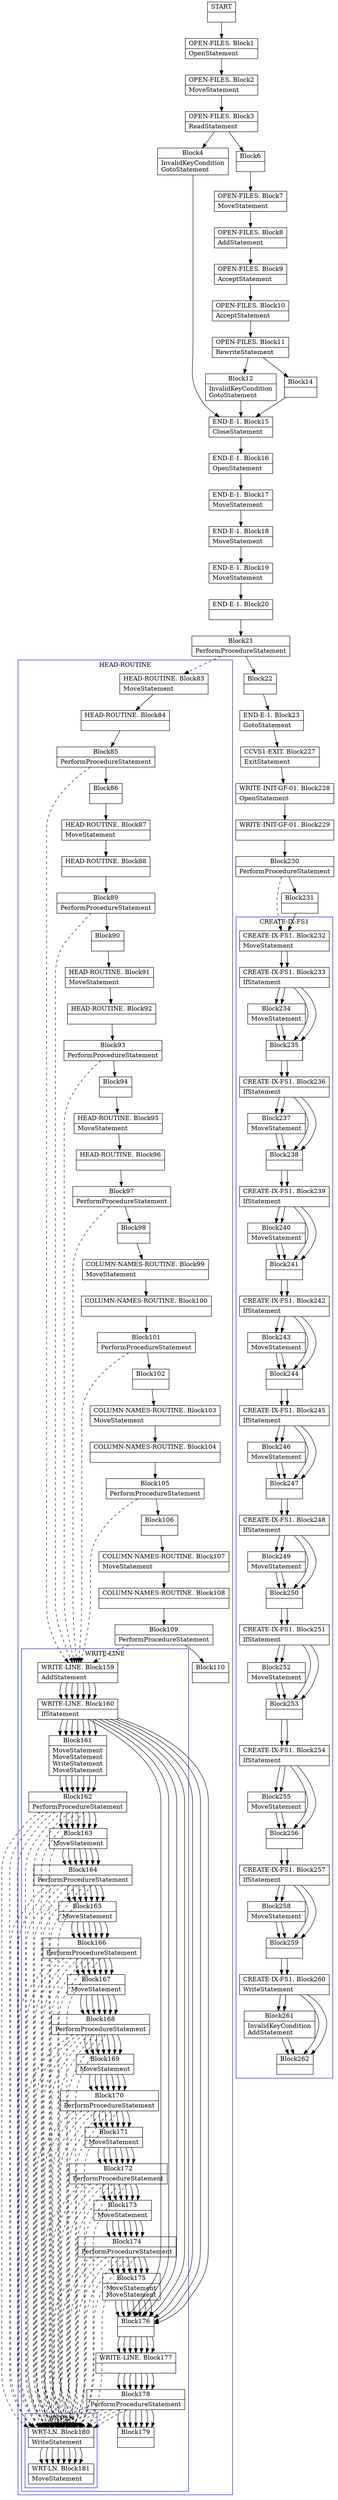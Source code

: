 digraph Cfg {
compound=true;
node [
shape = "record"
]

edge [
arrowtail = "empty"
]
Block0 [
label = "{START|}"
]
Block1 [
label = "{OPEN-FILES. Block1|OpenStatement\l}"
]
Block2 [
label = "{OPEN-FILES. Block2|MoveStatement\l}"
]
Block3 [
label = "{OPEN-FILES. Block3|ReadStatement\l}"
]
Block4 [
label = "{Block4|InvalidKeyCondition\lGotoStatement\l}"
]
Block15 [
label = "{END-E-1. Block15|CloseStatement\l}"
]
Block16 [
label = "{END-E-1. Block16|OpenStatement\l}"
]
Block17 [
label = "{END-E-1. Block17|MoveStatement\l}"
]
Block18 [
label = "{END-E-1. Block18|MoveStatement\l}"
]
Block19 [
label = "{END-E-1. Block19|MoveStatement\l}"
]
Block20 [
label = "{END-E-1. Block20|}"
]
Block21 [
label = "{Block21|PerformProcedureStatement\l}"
]
subgraph cluster_1{
color = blue;
label = "HEAD-ROUTINE";
Block83 [
label = "{HEAD-ROUTINE. Block83|MoveStatement\l}"
]
Block84 [
label = "{HEAD-ROUTINE. Block84|}"
]
Block85 [
label = "{Block85|PerformProcedureStatement\l}"
]
subgraph cluster_7{
color = blue;
label = "WRITE-LINE";
Block159 [
label = "{WRITE-LINE. Block159|AddStatement\l}"
]
Block160 [
label = "{WRITE-LINE. Block160|IfStatement\l}"
]
Block161 [
label = "{Block161|MoveStatement\lMoveStatement\lWriteStatement\lMoveStatement\l}"
]
Block162 [
label = "{Block162|PerformProcedureStatement\l}"
]
subgraph cluster_21{
color = blue;
label = "WRT-LN";
Block180 [
label = "{WRT-LN. Block180|WriteStatement\l}"
]
Block181 [
label = "{WRT-LN. Block181|MoveStatement\l}"
]
Block180 -> Block181

}
Block162 -> Block180 [style=dashed]

Block163 [
label = "{Block163|MoveStatement\l}"
]
Block164 [
label = "{Block164|PerformProcedureStatement\l}"
]
subgraph cluster_22{
color = blue;
label = "WRT-LN";
Block180 [
label = "{WRT-LN. Block180|WriteStatement\l}"
]
Block181 [
label = "{WRT-LN. Block181|MoveStatement\l}"
]
Block180 -> Block181

}
Block164 -> Block180 [style=dashed]

Block165 [
label = "{Block165|MoveStatement\l}"
]
Block166 [
label = "{Block166|PerformProcedureStatement\l}"
]
subgraph cluster_23{
color = blue;
label = "WRT-LN";
Block180 [
label = "{WRT-LN. Block180|WriteStatement\l}"
]
Block181 [
label = "{WRT-LN. Block181|MoveStatement\l}"
]
Block180 -> Block181

}
Block166 -> Block180 [style=dashed]

Block167 [
label = "{Block167|MoveStatement\l}"
]
Block168 [
label = "{Block168|PerformProcedureStatement\l}"
]
subgraph cluster_24{
color = blue;
label = "WRT-LN";
Block180 [
label = "{WRT-LN. Block180|WriteStatement\l}"
]
Block181 [
label = "{WRT-LN. Block181|MoveStatement\l}"
]
Block180 -> Block181

}
Block168 -> Block180 [style=dashed]

Block169 [
label = "{Block169|MoveStatement\l}"
]
Block170 [
label = "{Block170|PerformProcedureStatement\l}"
]
subgraph cluster_25{
color = blue;
label = "WRT-LN";
Block180 [
label = "{WRT-LN. Block180|WriteStatement\l}"
]
Block181 [
label = "{WRT-LN. Block181|MoveStatement\l}"
]
Block180 -> Block181

}
Block170 -> Block180 [style=dashed]

Block171 [
label = "{Block171|MoveStatement\l}"
]
Block172 [
label = "{Block172|PerformProcedureStatement\l}"
]
subgraph cluster_26{
color = blue;
label = "WRT-LN";
Block180 [
label = "{WRT-LN. Block180|WriteStatement\l}"
]
Block181 [
label = "{WRT-LN. Block181|MoveStatement\l}"
]
Block180 -> Block181

}
Block172 -> Block180 [style=dashed]

Block173 [
label = "{Block173|MoveStatement\l}"
]
Block174 [
label = "{Block174|PerformProcedureStatement\l}"
]
subgraph cluster_27{
color = blue;
label = "WRT-LN";
Block180 [
label = "{WRT-LN. Block180|WriteStatement\l}"
]
Block181 [
label = "{WRT-LN. Block181|MoveStatement\l}"
]
Block180 -> Block181

}
Block174 -> Block180 [style=dashed]

Block175 [
label = "{Block175|MoveStatement\lMoveStatement\l}"
]
Block176 [
label = "{Block176|}"
]
Block177 [
label = "{WRITE-LINE. Block177|}"
]
Block178 [
label = "{Block178|PerformProcedureStatement\l}"
]
subgraph cluster_28{
color = blue;
label = "WRT-LN";
Block180 [
label = "{WRT-LN. Block180|WriteStatement\l}"
]
Block181 [
label = "{WRT-LN. Block181|MoveStatement\l}"
]
Block180 -> Block181

}
Block178 -> Block180 [style=dashed]

Block179 [
label = "{Block179|}"
]
Block159 -> Block160
Block160 -> Block161
Block160 -> Block176
Block161 -> Block162
Block162 -> Block163
Block163 -> Block164
Block164 -> Block165
Block165 -> Block166
Block166 -> Block167
Block167 -> Block168
Block168 -> Block169
Block169 -> Block170
Block170 -> Block171
Block171 -> Block172
Block172 -> Block173
Block173 -> Block174
Block174 -> Block175
Block175 -> Block176
Block176 -> Block177
Block177 -> Block178
Block178 -> Block179

}
Block85 -> Block159 [style=dashed]

Block86 [
label = "{Block86|}"
]
Block87 [
label = "{HEAD-ROUTINE. Block87|MoveStatement\l}"
]
Block88 [
label = "{HEAD-ROUTINE. Block88|}"
]
Block89 [
label = "{Block89|PerformProcedureStatement\l}"
]
subgraph cluster_8{
color = blue;
label = "WRITE-LINE";
Block159 [
label = "{WRITE-LINE. Block159|AddStatement\l}"
]
Block160 [
label = "{WRITE-LINE. Block160|IfStatement\l}"
]
Block161 [
label = "{Block161|MoveStatement\lMoveStatement\lWriteStatement\lMoveStatement\l}"
]
Block162 [
label = "{Block162|PerformProcedureStatement\l}"
]
Block162 -> Block180 [style=dashed]

Block163 [
label = "{Block163|MoveStatement\l}"
]
Block164 [
label = "{Block164|PerformProcedureStatement\l}"
]
Block164 -> Block180 [style=dashed]

Block165 [
label = "{Block165|MoveStatement\l}"
]
Block166 [
label = "{Block166|PerformProcedureStatement\l}"
]
Block166 -> Block180 [style=dashed]

Block167 [
label = "{Block167|MoveStatement\l}"
]
Block168 [
label = "{Block168|PerformProcedureStatement\l}"
]
Block168 -> Block180 [style=dashed]

Block169 [
label = "{Block169|MoveStatement\l}"
]
Block170 [
label = "{Block170|PerformProcedureStatement\l}"
]
Block170 -> Block180 [style=dashed]

Block171 [
label = "{Block171|MoveStatement\l}"
]
Block172 [
label = "{Block172|PerformProcedureStatement\l}"
]
Block172 -> Block180 [style=dashed]

Block173 [
label = "{Block173|MoveStatement\l}"
]
Block174 [
label = "{Block174|PerformProcedureStatement\l}"
]
Block174 -> Block180 [style=dashed]

Block175 [
label = "{Block175|MoveStatement\lMoveStatement\l}"
]
Block176 [
label = "{Block176|}"
]
Block177 [
label = "{WRITE-LINE. Block177|}"
]
Block178 [
label = "{Block178|PerformProcedureStatement\l}"
]
Block178 -> Block180 [style=dashed]

Block179 [
label = "{Block179|}"
]
Block159 -> Block160
Block160 -> Block161
Block160 -> Block176
Block161 -> Block162
Block162 -> Block163
Block163 -> Block164
Block164 -> Block165
Block165 -> Block166
Block166 -> Block167
Block167 -> Block168
Block168 -> Block169
Block169 -> Block170
Block170 -> Block171
Block171 -> Block172
Block172 -> Block173
Block173 -> Block174
Block174 -> Block175
Block175 -> Block176
Block176 -> Block177
Block177 -> Block178
Block178 -> Block179

}
Block89 -> Block159 [style=dashed]

Block90 [
label = "{Block90|}"
]
Block91 [
label = "{HEAD-ROUTINE. Block91|MoveStatement\l}"
]
Block92 [
label = "{HEAD-ROUTINE. Block92|}"
]
Block93 [
label = "{Block93|PerformProcedureStatement\l}"
]
subgraph cluster_9{
color = blue;
label = "WRITE-LINE";
Block159 [
label = "{WRITE-LINE. Block159|AddStatement\l}"
]
Block160 [
label = "{WRITE-LINE. Block160|IfStatement\l}"
]
Block161 [
label = "{Block161|MoveStatement\lMoveStatement\lWriteStatement\lMoveStatement\l}"
]
Block162 [
label = "{Block162|PerformProcedureStatement\l}"
]
Block162 -> Block180 [style=dashed]

Block163 [
label = "{Block163|MoveStatement\l}"
]
Block164 [
label = "{Block164|PerformProcedureStatement\l}"
]
Block164 -> Block180 [style=dashed]

Block165 [
label = "{Block165|MoveStatement\l}"
]
Block166 [
label = "{Block166|PerformProcedureStatement\l}"
]
Block166 -> Block180 [style=dashed]

Block167 [
label = "{Block167|MoveStatement\l}"
]
Block168 [
label = "{Block168|PerformProcedureStatement\l}"
]
Block168 -> Block180 [style=dashed]

Block169 [
label = "{Block169|MoveStatement\l}"
]
Block170 [
label = "{Block170|PerformProcedureStatement\l}"
]
Block170 -> Block180 [style=dashed]

Block171 [
label = "{Block171|MoveStatement\l}"
]
Block172 [
label = "{Block172|PerformProcedureStatement\l}"
]
Block172 -> Block180 [style=dashed]

Block173 [
label = "{Block173|MoveStatement\l}"
]
Block174 [
label = "{Block174|PerformProcedureStatement\l}"
]
Block174 -> Block180 [style=dashed]

Block175 [
label = "{Block175|MoveStatement\lMoveStatement\l}"
]
Block176 [
label = "{Block176|}"
]
Block177 [
label = "{WRITE-LINE. Block177|}"
]
Block178 [
label = "{Block178|PerformProcedureStatement\l}"
]
Block178 -> Block180 [style=dashed]

Block179 [
label = "{Block179|}"
]
Block159 -> Block160
Block160 -> Block161
Block160 -> Block176
Block161 -> Block162
Block162 -> Block163
Block163 -> Block164
Block164 -> Block165
Block165 -> Block166
Block166 -> Block167
Block167 -> Block168
Block168 -> Block169
Block169 -> Block170
Block170 -> Block171
Block171 -> Block172
Block172 -> Block173
Block173 -> Block174
Block174 -> Block175
Block175 -> Block176
Block176 -> Block177
Block177 -> Block178
Block178 -> Block179

}
Block93 -> Block159 [style=dashed]

Block94 [
label = "{Block94|}"
]
Block95 [
label = "{HEAD-ROUTINE. Block95|MoveStatement\l}"
]
Block96 [
label = "{HEAD-ROUTINE. Block96|}"
]
Block97 [
label = "{Block97|PerformProcedureStatement\l}"
]
subgraph cluster_10{
color = blue;
label = "WRITE-LINE";
Block159 [
label = "{WRITE-LINE. Block159|AddStatement\l}"
]
Block160 [
label = "{WRITE-LINE. Block160|IfStatement\l}"
]
Block161 [
label = "{Block161|MoveStatement\lMoveStatement\lWriteStatement\lMoveStatement\l}"
]
Block162 [
label = "{Block162|PerformProcedureStatement\l}"
]
Block162 -> Block180 [style=dashed]

Block163 [
label = "{Block163|MoveStatement\l}"
]
Block164 [
label = "{Block164|PerformProcedureStatement\l}"
]
Block164 -> Block180 [style=dashed]

Block165 [
label = "{Block165|MoveStatement\l}"
]
Block166 [
label = "{Block166|PerformProcedureStatement\l}"
]
Block166 -> Block180 [style=dashed]

Block167 [
label = "{Block167|MoveStatement\l}"
]
Block168 [
label = "{Block168|PerformProcedureStatement\l}"
]
Block168 -> Block180 [style=dashed]

Block169 [
label = "{Block169|MoveStatement\l}"
]
Block170 [
label = "{Block170|PerformProcedureStatement\l}"
]
Block170 -> Block180 [style=dashed]

Block171 [
label = "{Block171|MoveStatement\l}"
]
Block172 [
label = "{Block172|PerformProcedureStatement\l}"
]
Block172 -> Block180 [style=dashed]

Block173 [
label = "{Block173|MoveStatement\l}"
]
Block174 [
label = "{Block174|PerformProcedureStatement\l}"
]
Block174 -> Block180 [style=dashed]

Block175 [
label = "{Block175|MoveStatement\lMoveStatement\l}"
]
Block176 [
label = "{Block176|}"
]
Block177 [
label = "{WRITE-LINE. Block177|}"
]
Block178 [
label = "{Block178|PerformProcedureStatement\l}"
]
Block178 -> Block180 [style=dashed]

Block179 [
label = "{Block179|}"
]
Block159 -> Block160
Block160 -> Block161
Block160 -> Block176
Block161 -> Block162
Block162 -> Block163
Block163 -> Block164
Block164 -> Block165
Block165 -> Block166
Block166 -> Block167
Block167 -> Block168
Block168 -> Block169
Block169 -> Block170
Block170 -> Block171
Block171 -> Block172
Block172 -> Block173
Block173 -> Block174
Block174 -> Block175
Block175 -> Block176
Block176 -> Block177
Block177 -> Block178
Block178 -> Block179

}
Block97 -> Block159 [style=dashed]

Block98 [
label = "{Block98|}"
]
Block99 [
label = "{COLUMN-NAMES-ROUTINE. Block99|MoveStatement\l}"
]
Block100 [
label = "{COLUMN-NAMES-ROUTINE. Block100|}"
]
Block101 [
label = "{Block101|PerformProcedureStatement\l}"
]
subgraph cluster_11{
color = blue;
label = "WRITE-LINE";
Block159 [
label = "{WRITE-LINE. Block159|AddStatement\l}"
]
Block160 [
label = "{WRITE-LINE. Block160|IfStatement\l}"
]
Block161 [
label = "{Block161|MoveStatement\lMoveStatement\lWriteStatement\lMoveStatement\l}"
]
Block162 [
label = "{Block162|PerformProcedureStatement\l}"
]
Block162 -> Block180 [style=dashed]

Block163 [
label = "{Block163|MoveStatement\l}"
]
Block164 [
label = "{Block164|PerformProcedureStatement\l}"
]
Block164 -> Block180 [style=dashed]

Block165 [
label = "{Block165|MoveStatement\l}"
]
Block166 [
label = "{Block166|PerformProcedureStatement\l}"
]
Block166 -> Block180 [style=dashed]

Block167 [
label = "{Block167|MoveStatement\l}"
]
Block168 [
label = "{Block168|PerformProcedureStatement\l}"
]
Block168 -> Block180 [style=dashed]

Block169 [
label = "{Block169|MoveStatement\l}"
]
Block170 [
label = "{Block170|PerformProcedureStatement\l}"
]
Block170 -> Block180 [style=dashed]

Block171 [
label = "{Block171|MoveStatement\l}"
]
Block172 [
label = "{Block172|PerformProcedureStatement\l}"
]
Block172 -> Block180 [style=dashed]

Block173 [
label = "{Block173|MoveStatement\l}"
]
Block174 [
label = "{Block174|PerformProcedureStatement\l}"
]
Block174 -> Block180 [style=dashed]

Block175 [
label = "{Block175|MoveStatement\lMoveStatement\l}"
]
Block176 [
label = "{Block176|}"
]
Block177 [
label = "{WRITE-LINE. Block177|}"
]
Block178 [
label = "{Block178|PerformProcedureStatement\l}"
]
Block178 -> Block180 [style=dashed]

Block179 [
label = "{Block179|}"
]
Block159 -> Block160
Block160 -> Block161
Block160 -> Block176
Block161 -> Block162
Block162 -> Block163
Block163 -> Block164
Block164 -> Block165
Block165 -> Block166
Block166 -> Block167
Block167 -> Block168
Block168 -> Block169
Block169 -> Block170
Block170 -> Block171
Block171 -> Block172
Block172 -> Block173
Block173 -> Block174
Block174 -> Block175
Block175 -> Block176
Block176 -> Block177
Block177 -> Block178
Block178 -> Block179

}
Block101 -> Block159 [style=dashed]

Block102 [
label = "{Block102|}"
]
Block103 [
label = "{COLUMN-NAMES-ROUTINE. Block103|MoveStatement\l}"
]
Block104 [
label = "{COLUMN-NAMES-ROUTINE. Block104|}"
]
Block105 [
label = "{Block105|PerformProcedureStatement\l}"
]
subgraph cluster_12{
color = blue;
label = "WRITE-LINE";
Block159 [
label = "{WRITE-LINE. Block159|AddStatement\l}"
]
Block160 [
label = "{WRITE-LINE. Block160|IfStatement\l}"
]
Block161 [
label = "{Block161|MoveStatement\lMoveStatement\lWriteStatement\lMoveStatement\l}"
]
Block162 [
label = "{Block162|PerformProcedureStatement\l}"
]
Block162 -> Block180 [style=dashed]

Block163 [
label = "{Block163|MoveStatement\l}"
]
Block164 [
label = "{Block164|PerformProcedureStatement\l}"
]
Block164 -> Block180 [style=dashed]

Block165 [
label = "{Block165|MoveStatement\l}"
]
Block166 [
label = "{Block166|PerformProcedureStatement\l}"
]
Block166 -> Block180 [style=dashed]

Block167 [
label = "{Block167|MoveStatement\l}"
]
Block168 [
label = "{Block168|PerformProcedureStatement\l}"
]
Block168 -> Block180 [style=dashed]

Block169 [
label = "{Block169|MoveStatement\l}"
]
Block170 [
label = "{Block170|PerformProcedureStatement\l}"
]
Block170 -> Block180 [style=dashed]

Block171 [
label = "{Block171|MoveStatement\l}"
]
Block172 [
label = "{Block172|PerformProcedureStatement\l}"
]
Block172 -> Block180 [style=dashed]

Block173 [
label = "{Block173|MoveStatement\l}"
]
Block174 [
label = "{Block174|PerformProcedureStatement\l}"
]
Block174 -> Block180 [style=dashed]

Block175 [
label = "{Block175|MoveStatement\lMoveStatement\l}"
]
Block176 [
label = "{Block176|}"
]
Block177 [
label = "{WRITE-LINE. Block177|}"
]
Block178 [
label = "{Block178|PerformProcedureStatement\l}"
]
Block178 -> Block180 [style=dashed]

Block179 [
label = "{Block179|}"
]
Block159 -> Block160
Block160 -> Block161
Block160 -> Block176
Block161 -> Block162
Block162 -> Block163
Block163 -> Block164
Block164 -> Block165
Block165 -> Block166
Block166 -> Block167
Block167 -> Block168
Block168 -> Block169
Block169 -> Block170
Block170 -> Block171
Block171 -> Block172
Block172 -> Block173
Block173 -> Block174
Block174 -> Block175
Block175 -> Block176
Block176 -> Block177
Block177 -> Block178
Block178 -> Block179

}
Block105 -> Block159 [style=dashed]

Block106 [
label = "{Block106|}"
]
Block107 [
label = "{COLUMN-NAMES-ROUTINE. Block107|MoveStatement\l}"
]
Block108 [
label = "{COLUMN-NAMES-ROUTINE. Block108|}"
]
Block109 [
label = "{Block109|PerformProcedureStatement\l}"
]
subgraph cluster_13{
color = blue;
label = "WRITE-LINE";
Block159 [
label = "{WRITE-LINE. Block159|AddStatement\l}"
]
Block160 [
label = "{WRITE-LINE. Block160|IfStatement\l}"
]
Block161 [
label = "{Block161|MoveStatement\lMoveStatement\lWriteStatement\lMoveStatement\l}"
]
Block162 [
label = "{Block162|PerformProcedureStatement\l}"
]
Block162 -> Block180 [style=dashed]

Block163 [
label = "{Block163|MoveStatement\l}"
]
Block164 [
label = "{Block164|PerformProcedureStatement\l}"
]
Block164 -> Block180 [style=dashed]

Block165 [
label = "{Block165|MoveStatement\l}"
]
Block166 [
label = "{Block166|PerformProcedureStatement\l}"
]
Block166 -> Block180 [style=dashed]

Block167 [
label = "{Block167|MoveStatement\l}"
]
Block168 [
label = "{Block168|PerformProcedureStatement\l}"
]
Block168 -> Block180 [style=dashed]

Block169 [
label = "{Block169|MoveStatement\l}"
]
Block170 [
label = "{Block170|PerformProcedureStatement\l}"
]
Block170 -> Block180 [style=dashed]

Block171 [
label = "{Block171|MoveStatement\l}"
]
Block172 [
label = "{Block172|PerformProcedureStatement\l}"
]
Block172 -> Block180 [style=dashed]

Block173 [
label = "{Block173|MoveStatement\l}"
]
Block174 [
label = "{Block174|PerformProcedureStatement\l}"
]
Block174 -> Block180 [style=dashed]

Block175 [
label = "{Block175|MoveStatement\lMoveStatement\l}"
]
Block176 [
label = "{Block176|}"
]
Block177 [
label = "{WRITE-LINE. Block177|}"
]
Block178 [
label = "{Block178|PerformProcedureStatement\l}"
]
Block178 -> Block180 [style=dashed]

Block179 [
label = "{Block179|}"
]
Block159 -> Block160
Block160 -> Block161
Block160 -> Block176
Block161 -> Block162
Block162 -> Block163
Block163 -> Block164
Block164 -> Block165
Block165 -> Block166
Block166 -> Block167
Block167 -> Block168
Block168 -> Block169
Block169 -> Block170
Block170 -> Block171
Block171 -> Block172
Block172 -> Block173
Block173 -> Block174
Block174 -> Block175
Block175 -> Block176
Block176 -> Block177
Block177 -> Block178
Block178 -> Block179

}
Block109 -> Block159 [style=dashed]

Block110 [
label = "{Block110|}"
]
Block83 -> Block84
Block84 -> Block85
Block85 -> Block86
Block86 -> Block87
Block87 -> Block88
Block88 -> Block89
Block89 -> Block90
Block90 -> Block91
Block91 -> Block92
Block92 -> Block93
Block93 -> Block94
Block94 -> Block95
Block95 -> Block96
Block96 -> Block97
Block97 -> Block98
Block98 -> Block99
Block99 -> Block100
Block100 -> Block101
Block101 -> Block102
Block102 -> Block103
Block103 -> Block104
Block104 -> Block105
Block105 -> Block106
Block106 -> Block107
Block107 -> Block108
Block108 -> Block109
Block109 -> Block110

}
Block21 -> Block83 [style=dashed]

Block22 [
label = "{Block22|}"
]
Block23 [
label = "{END-E-1. Block23|GotoStatement\l}"
]
Block227 [
label = "{CCVS1-EXIT. Block227|ExitStatement\l}"
]
Block228 [
label = "{WRITE-INIT-GF-01. Block228|OpenStatement\l}"
]
Block229 [
label = "{WRITE-INIT-GF-01. Block229|}"
]
Block230 [
label = "{Block230|PerformProcedureStatement\l}"
]
subgraph cluster_34{
color = blue;
label = "CREATE-IX-FS1";
Block232 [
label = "{CREATE-IX-FS1. Block232|MoveStatement\l}"
]
Block233 [
label = "{CREATE-IX-FS1. Block233|IfStatement\l}"
]
Block234 [
label = "{Block234|MoveStatement\l}"
]
Block235 [
label = "{Block235|}"
]
Block236 [
label = "{CREATE-IX-FS1. Block236|IfStatement\l}"
]
Block237 [
label = "{Block237|MoveStatement\l}"
]
Block238 [
label = "{Block238|}"
]
Block239 [
label = "{CREATE-IX-FS1. Block239|IfStatement\l}"
]
Block240 [
label = "{Block240|MoveStatement\l}"
]
Block241 [
label = "{Block241|}"
]
Block242 [
label = "{CREATE-IX-FS1. Block242|IfStatement\l}"
]
Block243 [
label = "{Block243|MoveStatement\l}"
]
Block244 [
label = "{Block244|}"
]
Block245 [
label = "{CREATE-IX-FS1. Block245|IfStatement\l}"
]
Block246 [
label = "{Block246|MoveStatement\l}"
]
Block247 [
label = "{Block247|}"
]
Block248 [
label = "{CREATE-IX-FS1. Block248|IfStatement\l}"
]
Block249 [
label = "{Block249|MoveStatement\l}"
]
Block250 [
label = "{Block250|}"
]
Block251 [
label = "{CREATE-IX-FS1. Block251|IfStatement\l}"
]
Block252 [
label = "{Block252|MoveStatement\l}"
]
Block253 [
label = "{Block253|}"
]
Block254 [
label = "{CREATE-IX-FS1. Block254|IfStatement\l}"
]
Block255 [
label = "{Block255|MoveStatement\l}"
]
Block256 [
label = "{Block256|}"
]
Block257 [
label = "{CREATE-IX-FS1. Block257|IfStatement\l}"
]
Block258 [
label = "{Block258|MoveStatement\l}"
]
Block259 [
label = "{Block259|}"
]
Block260 [
label = "{CREATE-IX-FS1. Block260|WriteStatement\l}"
]
Block261 [
label = "{Block261|InvalidKeyCondition\lAddStatement\l}"
]
Block262 [
label = "{Block262|}"
]
Block232 -> Block233
Block233 -> Block234
Block233 -> Block235
Block234 -> Block235
Block235 -> Block236
Block236 -> Block237
Block236 -> Block238
Block237 -> Block238
Block238 -> Block239
Block239 -> Block240
Block239 -> Block241
Block240 -> Block241
Block241 -> Block242
Block242 -> Block243
Block242 -> Block244
Block243 -> Block244
Block244 -> Block245
Block245 -> Block246
Block245 -> Block247
Block246 -> Block247
Block247 -> Block248
Block248 -> Block249
Block248 -> Block250
Block249 -> Block250
Block250 -> Block251
Block251 -> Block252
Block251 -> Block253
Block252 -> Block253
Block253 -> Block254
Block254 -> Block255
Block254 -> Block256
Block255 -> Block256
Block256 -> Block257
Block257 -> Block258
Block257 -> Block259
Block258 -> Block259
Block259 -> Block260
Block260 -> Block261
Block260 -> Block262
Block261 -> Block262

}
Block230 -> Block232 [style=dashed]

Block231 [
label = "{Block231|}"
]
Block232 [
label = "{CREATE-IX-FS1. Block232|MoveStatement\l}"
]
Block233 [
label = "{CREATE-IX-FS1. Block233|IfStatement\l}"
]
Block234 [
label = "{Block234|MoveStatement\l}"
]
Block235 [
label = "{Block235|}"
]
Block236 [
label = "{CREATE-IX-FS1. Block236|IfStatement\l}"
]
Block237 [
label = "{Block237|MoveStatement\l}"
]
Block238 [
label = "{Block238|}"
]
Block239 [
label = "{CREATE-IX-FS1. Block239|IfStatement\l}"
]
Block240 [
label = "{Block240|MoveStatement\l}"
]
Block241 [
label = "{Block241|}"
]
Block242 [
label = "{CREATE-IX-FS1. Block242|IfStatement\l}"
]
Block243 [
label = "{Block243|MoveStatement\l}"
]
Block244 [
label = "{Block244|}"
]
Block245 [
label = "{CREATE-IX-FS1. Block245|IfStatement\l}"
]
Block246 [
label = "{Block246|MoveStatement\l}"
]
Block247 [
label = "{Block247|}"
]
Block248 [
label = "{CREATE-IX-FS1. Block248|IfStatement\l}"
]
Block249 [
label = "{Block249|MoveStatement\l}"
]
Block250 [
label = "{Block250|}"
]
Block251 [
label = "{CREATE-IX-FS1. Block251|IfStatement\l}"
]
Block252 [
label = "{Block252|MoveStatement\l}"
]
Block253 [
label = "{Block253|}"
]
Block254 [
label = "{CREATE-IX-FS1. Block254|IfStatement\l}"
]
Block255 [
label = "{Block255|MoveStatement\l}"
]
Block256 [
label = "{Block256|}"
]
Block257 [
label = "{CREATE-IX-FS1. Block257|IfStatement\l}"
]
Block258 [
label = "{Block258|MoveStatement\l}"
]
Block259 [
label = "{Block259|}"
]
Block260 [
label = "{CREATE-IX-FS1. Block260|WriteStatement\l}"
]
Block261 [
label = "{Block261|InvalidKeyCondition\lAddStatement\l}"
]
Block262 [
label = "{Block262|}"
]
Block6 [
label = "{Block6|}"
]
Block7 [
label = "{OPEN-FILES. Block7|MoveStatement\l}"
]
Block8 [
label = "{OPEN-FILES. Block8|AddStatement\l}"
]
Block9 [
label = "{OPEN-FILES. Block9|AcceptStatement\l}"
]
Block10 [
label = "{OPEN-FILES. Block10|AcceptStatement\l}"
]
Block11 [
label = "{OPEN-FILES. Block11|RewriteStatement\l}"
]
Block12 [
label = "{Block12|InvalidKeyCondition\lGotoStatement\l}"
]
Block14 [
label = "{Block14|}"
]
Block0 -> Block1
Block1 -> Block2
Block2 -> Block3
Block3 -> Block4
Block3 -> Block6
Block4 -> Block15
Block15 -> Block16
Block16 -> Block17
Block17 -> Block18
Block18 -> Block19
Block19 -> Block20
Block20 -> Block21
Block21 -> Block22
Block22 -> Block23
Block23 -> Block227
Block227 -> Block228
Block228 -> Block229
Block229 -> Block230
Block230 -> Block231
Block231 -> Block232
Block232 -> Block233
Block233 -> Block234
Block233 -> Block235
Block234 -> Block235
Block235 -> Block236
Block236 -> Block237
Block236 -> Block238
Block237 -> Block238
Block238 -> Block239
Block239 -> Block240
Block239 -> Block241
Block240 -> Block241
Block241 -> Block242
Block242 -> Block243
Block242 -> Block244
Block243 -> Block244
Block244 -> Block245
Block245 -> Block246
Block245 -> Block247
Block246 -> Block247
Block247 -> Block248
Block248 -> Block249
Block248 -> Block250
Block249 -> Block250
Block250 -> Block251
Block251 -> Block252
Block251 -> Block253
Block252 -> Block253
Block253 -> Block254
Block254 -> Block255
Block254 -> Block256
Block255 -> Block256
Block256 -> Block257
Block257 -> Block258
Block257 -> Block259
Block258 -> Block259
Block259 -> Block260
Block260 -> Block261
Block260 -> Block262
Block261 -> Block262
Block6 -> Block7
Block7 -> Block8
Block8 -> Block9
Block9 -> Block10
Block10 -> Block11
Block11 -> Block12
Block11 -> Block14
Block12 -> Block15
Block14 -> Block15

}
